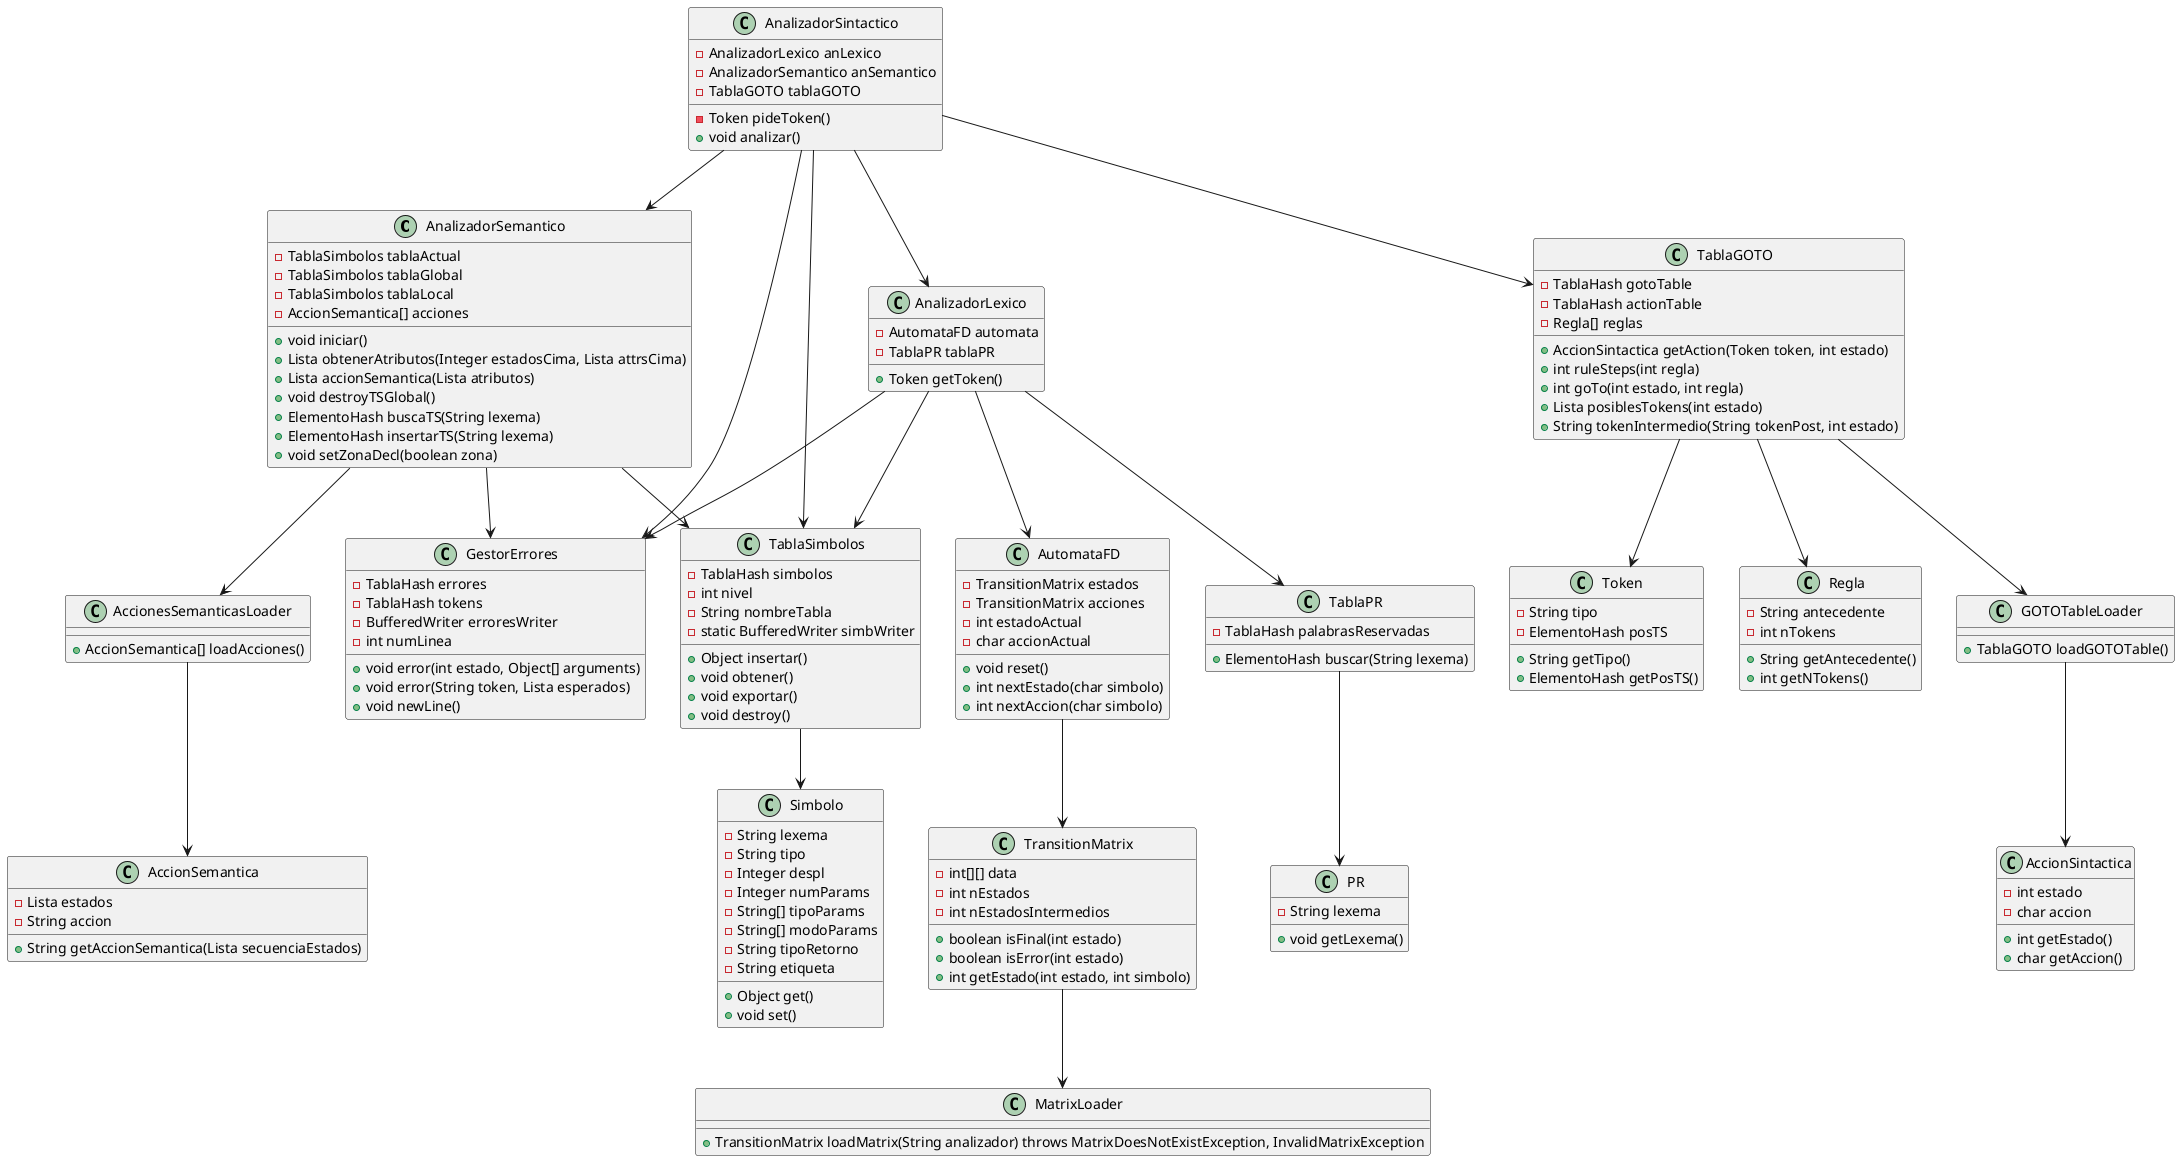 @startuml

!define AN_LEXICO "AN_LEXICO"
!define AN_SEMANTICO "AN_SEMANTICO"
!define ERROR_ESCRITURA "ERROR_ESCRITURA"

class AnalizadorSemantico {
    -TablaSimbolos tablaActual
    -TablaSimbolos tablaGlobal
    -TablaSimbolos tablaLocal
    -AccionSemantica[] acciones
    +void iniciar()
    +Lista obtenerAtributos(Integer estadosCima, Lista attrsCima)
    +Lista accionSemantica(Lista atributos)
    +void destroyTSGlobal()
    +ElementoHash buscaTS(String lexema)
    +ElementoHash insertarTS(String lexema)
    +void setZonaDecl(boolean zona)
}

class GestorErrores {
    -TablaHash errores
    -TablaHash tokens
    -BufferedWriter erroresWriter
    -int numLinea
    +void error(int estado, Object[] arguments)
    +void error(String token, Lista esperados)
    +void newLine()
}

class MatrixLoader {
    +TransitionMatrix loadMatrix(String analizador) throws MatrixDoesNotExistException, InvalidMatrixException
}


class Simbolo {
    -String lexema
    -String tipo
    -Integer despl
    -Integer numParams
    -String[] tipoParams
    -String[] modoParams
    -String tipoRetorno
    -String etiqueta
    +Object get()
    +void set()
}

class TablaSimbolos {
    -TablaHash simbolos
    -int nivel
    -String nombreTabla
    -static BufferedWriter simbWriter
    +Object insertar()
    +void obtener()
    +void exportar()
    +void destroy()
}

class TablaGOTO {
    -TablaHash gotoTable
    -TablaHash actionTable
    -Regla[] reglas
    +AccionSintactica getAction(Token token, int estado)
    +int ruleSteps(int regla)
    +int goTo(int estado, int regla)
    +Lista posiblesTokens(int estado)
    +String tokenIntermedio(String tokenPost, int estado)
}

class TransitionMatrix {
    -int[][] data
    -int nEstados
    -int nEstadosIntermedios
    +boolean isFinal(int estado)
    +boolean isError(int estado)
    +int getEstado(int estado, int simbolo)
}

class TablaPR {
    -TablaHash palabrasReservadas
    +ElementoHash buscar(String lexema)
}

class AnalizadorLexico {
    -AutomataFD automata
    -TablaPR tablaPR
    +Token getToken()
}

class Token {
    -String tipo
    -ElementoHash posTS
    +String getTipo()
    +ElementoHash getPosTS()
}

class Regla {
    -String antecedente
    -int nTokens
    +String getAntecedente()
    +int getNTokens()
}

class AccionSintactica {
    -int estado
    -char accion
    +int getEstado()
    +char getAccion()
}

class GOTOTableLoader {
    +TablaGOTO loadGOTOTable()
}

class AnalizadorSintactico {
    -AnalizadorLexico anLexico
    -AnalizadorSemantico anSemantico
    -TablaGOTO tablaGOTO
    -Token pideToken()
    +void analizar()
}

class AutomataFD {
    -TransitionMatrix estados
    -TransitionMatrix acciones
    -int estadoActual
    -char accionActual
    +void reset()
    +int nextEstado(char simbolo)
    +int nextAccion(char simbolo)
}

class AccionSemantica {
    -Lista estados
    -String accion
    +String getAccionSemantica(Lista secuenciaEstados)
}

class AccionesSemanticasLoader {
    +AccionSemantica[] loadAcciones()
}

class PR {
    -String lexema
    +void getLexema()
}

AutomataFD --> TransitionMatrix
TransitionMatrix --> MatrixLoader
AnalizadorSintactico --> AnalizadorLexico
AnalizadorSintactico --> AnalizadorSemantico
AnalizadorSintactico --> TablaGOTO
AnalizadorSintactico --> TablaSimbolos
AnalizadorSintactico --> GestorErrores
AnalizadorSemantico --> TablaSimbolos
AnalizadorSemantico --> GestorErrores
AnalizadorSemantico --> AccionesSemanticasLoader
AnalizadorLexico --> TablaPR
AnalizadorLexico --> AutomataFD
AnalizadorLexico --> GestorErrores
AnalizadorLexico --> TablaSimbolos
AccionesSemanticasLoader --> AccionSemantica
GOTOTableLoader --> AccionSintactica
TablaSimbolos --> Simbolo
TablaGOTO --> Regla
TablaGOTO --> Token
TablaGOTO --> GOTOTableLoader
TablaPR --> PR

@enduml